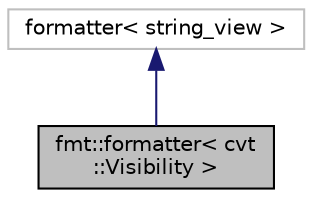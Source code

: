 digraph "fmt::formatter&lt; cvt::Visibility &gt;"
{
 // LATEX_PDF_SIZE
  edge [fontname="Helvetica",fontsize="10",labelfontname="Helvetica",labelfontsize="10"];
  node [fontname="Helvetica",fontsize="10",shape=record];
  Node1 [label="fmt::formatter\< cvt\l::Visibility \>",height=0.2,width=0.4,color="black", fillcolor="grey75", style="filled", fontcolor="black",tooltip=" "];
  Node2 -> Node1 [dir="back",color="midnightblue",fontsize="10",style="solid",fontname="Helvetica"];
  Node2 [label="formatter\< string_view \>",height=0.2,width=0.4,color="grey75", fillcolor="white", style="filled",tooltip=" "];
}
